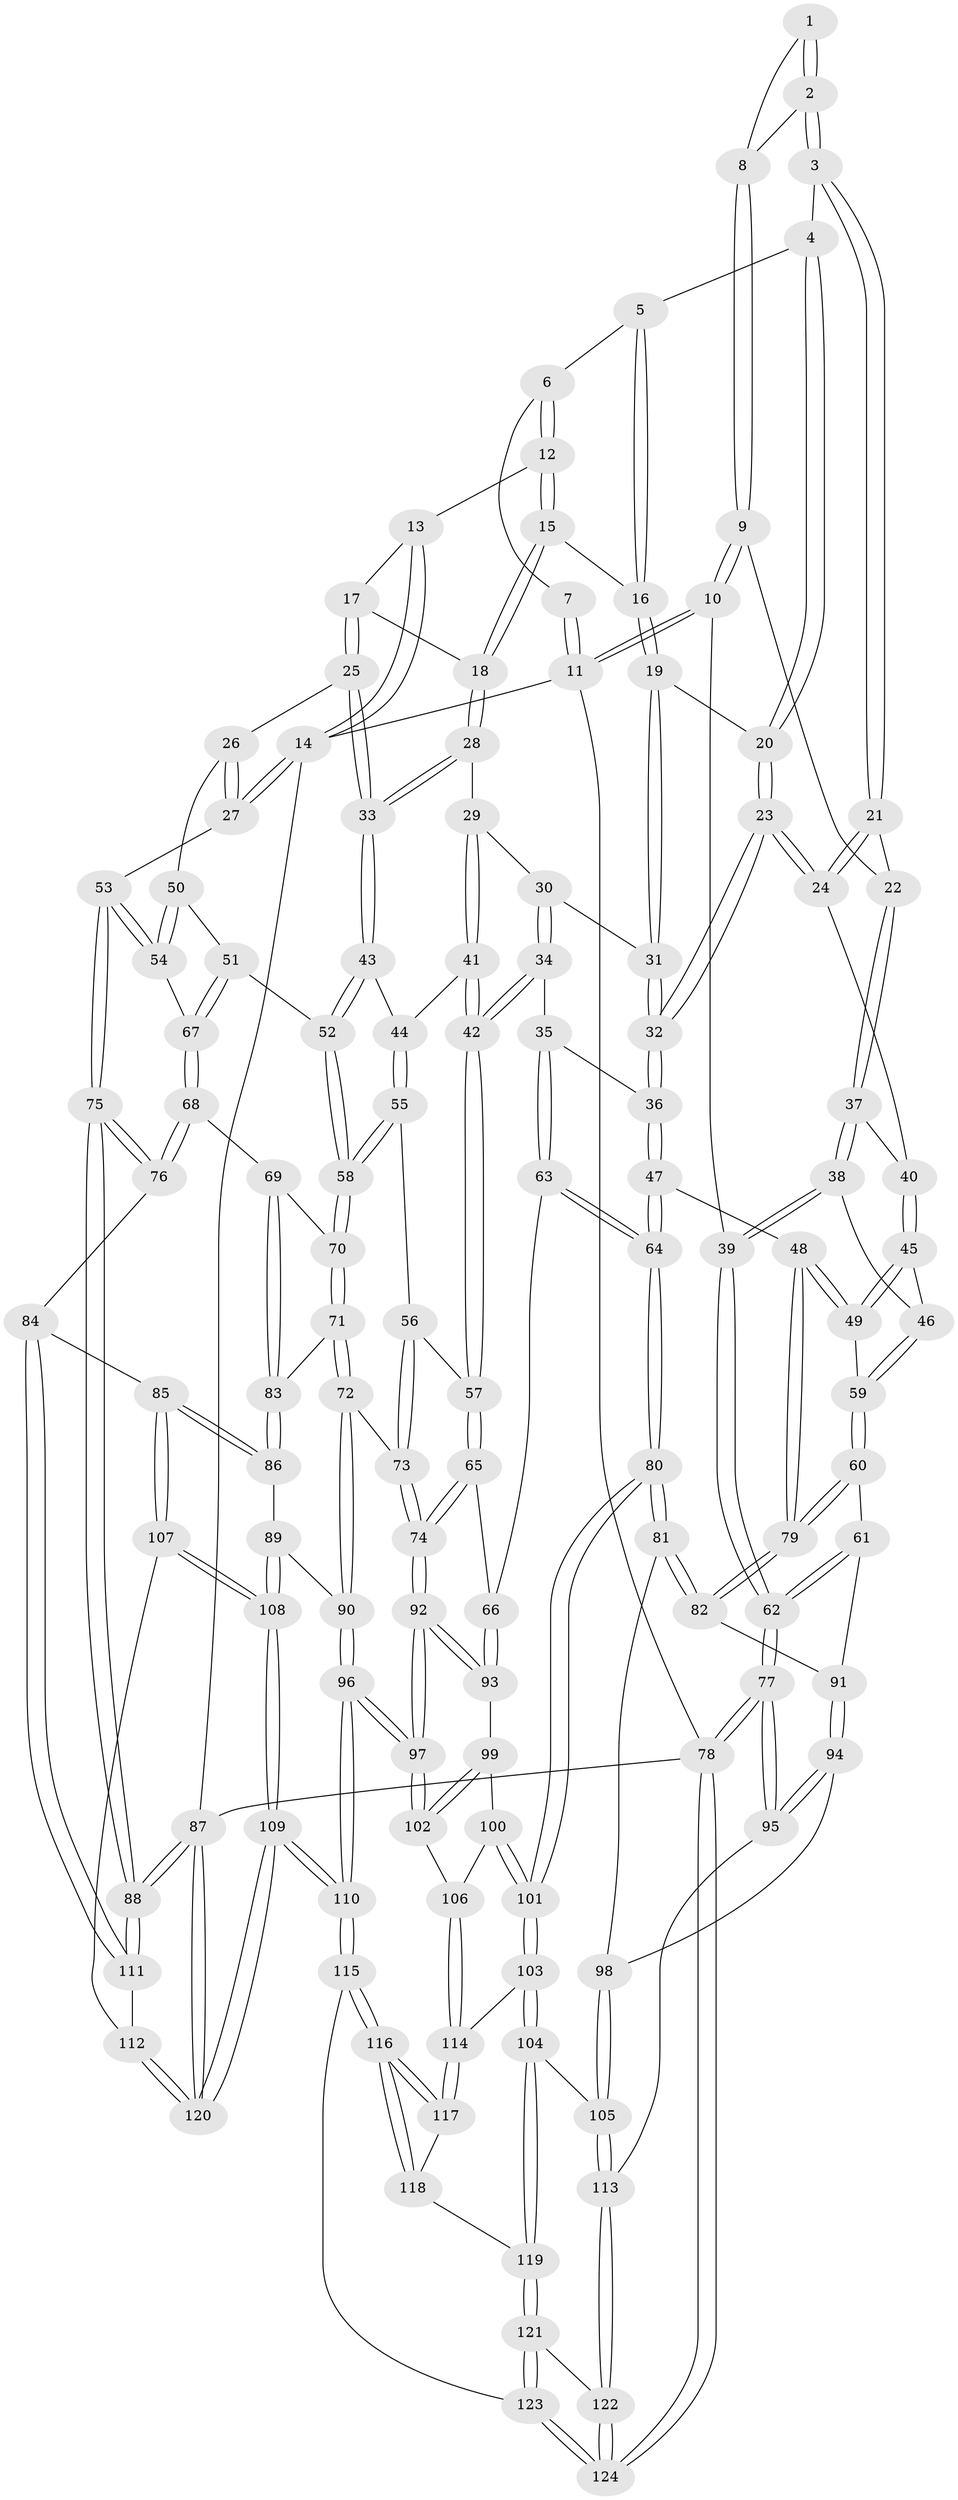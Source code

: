 // coarse degree distribution, {3: 0.632183908045977, 1: 0.011494252873563218, 4: 0.3448275862068966, 2: 0.011494252873563218}
// Generated by graph-tools (version 1.1) at 2025/38/03/04/25 23:38:31]
// undirected, 124 vertices, 307 edges
graph export_dot {
  node [color=gray90,style=filled];
  1 [pos="+0.2590930750602782+0"];
  2 [pos="+0.30997199169633455+0.1353999131418967"];
  3 [pos="+0.3115220052898746+0.13618439616367614"];
  4 [pos="+0.3620959795208093+0.11840656187840151"];
  5 [pos="+0.5210183552447183+0"];
  6 [pos="+0.5215396863478302+0"];
  7 [pos="+0.2346332217316764+0"];
  8 [pos="+0.19777035781971683+0.13333769321011277"];
  9 [pos="+0.10052825470419516+0.15312234583867806"];
  10 [pos="+0+0"];
  11 [pos="+0+0"];
  12 [pos="+0.639742483658212+0"];
  13 [pos="+0.7483252943597345+0"];
  14 [pos="+1+0"];
  15 [pos="+0.6019347110403871+0.18060764050256947"];
  16 [pos="+0.5092195903711456+0.17343194731904707"];
  17 [pos="+0.7530641391464066+0.1414976572658078"];
  18 [pos="+0.6498195348203067+0.21746409673887404"];
  19 [pos="+0.5045428124320992+0.1780547321200763"];
  20 [pos="+0.433862119227234+0.1752912421340114"];
  21 [pos="+0.3112488311271367+0.20165410265978417"];
  22 [pos="+0.14012298568445888+0.23343831773520152"];
  23 [pos="+0.3607850425030685+0.3313783604303756"];
  24 [pos="+0.32911055162902264+0.31578590297057163"];
  25 [pos="+0.8823676282290287+0.2806193836431849"];
  26 [pos="+0.9127541365019577+0.28196090319566175"];
  27 [pos="+1+0.21037332492937727"];
  28 [pos="+0.641726270462916+0.30141798080076504"];
  29 [pos="+0.6366379543269728+0.30562616844071716"];
  30 [pos="+0.5232246300866533+0.2589207454426495"];
  31 [pos="+0.5046965230820623+0.2378523288117167"];
  32 [pos="+0.37034121847984225+0.33998551985078457"];
  33 [pos="+0.7901613065024506+0.340428906536771"];
  34 [pos="+0.48383524835799685+0.42955918201606014"];
  35 [pos="+0.4698777321150753+0.4269955858081267"];
  36 [pos="+0.3903983253204611+0.37411252182013066"];
  37 [pos="+0.16491077306821036+0.30103133127971266"];
  38 [pos="+0.04363286947375052+0.3919427386161093"];
  39 [pos="+0+0.36385675375066723"];
  40 [pos="+0.21736930900463175+0.3311690510196591"];
  41 [pos="+0.6038648706745375+0.3673924923703458"];
  42 [pos="+0.49930392779180927+0.4350619645615042"];
  43 [pos="+0.7745365189946427+0.3993836729020604"];
  44 [pos="+0.6865105827239607+0.4458348828621798"];
  45 [pos="+0.2098133412616053+0.3890397316307588"];
  46 [pos="+0.08682192619596923+0.44738863600419526"];
  47 [pos="+0.2372242129899521+0.5535565190845964"];
  48 [pos="+0.22000057001127638+0.5466950534619794"];
  49 [pos="+0.2167575641532963+0.5442462617888465"];
  50 [pos="+0.902860489445055+0.3465396259935951"];
  51 [pos="+0.8353605634220534+0.5093315482156182"];
  52 [pos="+0.8093845447438031+0.4989131245180409"];
  53 [pos="+1+0.422642711829415"];
  54 [pos="+0.9066718839883219+0.5413406550156772"];
  55 [pos="+0.677375255989915+0.5102016358766284"];
  56 [pos="+0.6344968002020147+0.5277965227218889"];
  57 [pos="+0.5389966515630935+0.5082660498867724"];
  58 [pos="+0.7349888262200119+0.5383171440743777"];
  59 [pos="+0.12858800471564702+0.5297696736711285"];
  60 [pos="+0.022593050593225576+0.5913408769027534"];
  61 [pos="+0+0.5992690998611948"];
  62 [pos="+0+0.6165042459089907"];
  63 [pos="+0.33512692716039105+0.625802512662019"];
  64 [pos="+0.3111904821793918+0.6322894392827801"];
  65 [pos="+0.5148789960638818+0.6172109747558623"];
  66 [pos="+0.44224908054543555+0.6422928361359301"];
  67 [pos="+0.8945298510186322+0.5498826916562433"];
  68 [pos="+0.8893245740418938+0.5937842039625866"];
  69 [pos="+0.8659736764322009+0.6124302142074102"];
  70 [pos="+0.7372354217845172+0.5798150288977016"];
  71 [pos="+0.7189692585068098+0.6426341205260294"];
  72 [pos="+0.7109946589417441+0.653443368740562"];
  73 [pos="+0.6538708977172508+0.6585092374509135"];
  74 [pos="+0.5989033497996009+0.6954758120050808"];
  75 [pos="+1+0.6445316733939732"];
  76 [pos="+0.9272757575695849+0.6348736872044469"];
  77 [pos="+0+0.7955198762946915"];
  78 [pos="+0+1"];
  79 [pos="+0.13016912850089804+0.6734102238425888"];
  80 [pos="+0.2918194857449286+0.7210754576681515"];
  81 [pos="+0.13436679640573376+0.7059373143373698"];
  82 [pos="+0.13086929745634904+0.7011503167075354"];
  83 [pos="+0.8550941088136051+0.6259055782346845"];
  84 [pos="+0.9506493421321346+0.7638443108735673"];
  85 [pos="+0.917884546699515+0.7725306606358318"];
  86 [pos="+0.8106127778403808+0.7518510215723367"];
  87 [pos="+1+1"];
  88 [pos="+1+0.8306153801970928"];
  89 [pos="+0.8036219879719083+0.7546521292839434"];
  90 [pos="+0.7888756770563845+0.7552768927000238"];
  91 [pos="+0.0839915174343878+0.7035441623276932"];
  92 [pos="+0.5969550914852324+0.7128778302082974"];
  93 [pos="+0.4584996371068597+0.7187449383023519"];
  94 [pos="+0.010516729134357054+0.7812847120244384"];
  95 [pos="+0+0.8229306847319284"];
  96 [pos="+0.6451320391372655+0.8746619751883528"];
  97 [pos="+0.5955358751195059+0.801927560544593"];
  98 [pos="+0.1240567343966235+0.7623683433557409"];
  99 [pos="+0.45786932533012326+0.7371179161082532"];
  100 [pos="+0.36799429300090436+0.7671776500138127"];
  101 [pos="+0.2954268153645102+0.7585555576684593"];
  102 [pos="+0.5009714489359177+0.7981624001404062"];
  103 [pos="+0.28296041248125703+0.7996278739708756"];
  104 [pos="+0.27123649660502314+0.8243953244975912"];
  105 [pos="+0.16176478320685894+0.8108546985965296"];
  106 [pos="+0.46433702405419425+0.8194015696784023"];
  107 [pos="+0.8799734323929409+0.8892713996761274"];
  108 [pos="+0.8485843214931216+0.9181347160689849"];
  109 [pos="+0.7124331404968969+1"];
  110 [pos="+0.6634070912514674+1"];
  111 [pos="+1+0.8044762728417871"];
  112 [pos="+0.9354099525423518+0.8857380462094704"];
  113 [pos="+0.05421756569636917+0.888919056410492"];
  114 [pos="+0.44514285063760584+0.8530619359248252"];
  115 [pos="+0.5441065778273312+1"];
  116 [pos="+0.4946348962257304+1"];
  117 [pos="+0.4405156834920633+0.8879370794330964"];
  118 [pos="+0.3003050231329419+0.8573376695741349"];
  119 [pos="+0.27204945460878605+0.8363783357180795"];
  120 [pos="+1+1"];
  121 [pos="+0.24604072201187+0.8961931754621846"];
  122 [pos="+0.13537765649817796+0.9962915620852525"];
  123 [pos="+0.4485807183874865+1"];
  124 [pos="+0.11535252289374233+1"];
  1 -- 2;
  1 -- 2;
  1 -- 8;
  2 -- 3;
  2 -- 3;
  2 -- 8;
  3 -- 4;
  3 -- 21;
  3 -- 21;
  4 -- 5;
  4 -- 20;
  4 -- 20;
  5 -- 6;
  5 -- 16;
  5 -- 16;
  6 -- 7;
  6 -- 12;
  6 -- 12;
  7 -- 11;
  7 -- 11;
  8 -- 9;
  8 -- 9;
  9 -- 10;
  9 -- 10;
  9 -- 22;
  10 -- 11;
  10 -- 11;
  10 -- 39;
  11 -- 14;
  11 -- 78;
  12 -- 13;
  12 -- 15;
  12 -- 15;
  13 -- 14;
  13 -- 14;
  13 -- 17;
  14 -- 27;
  14 -- 27;
  14 -- 87;
  15 -- 16;
  15 -- 18;
  15 -- 18;
  16 -- 19;
  16 -- 19;
  17 -- 18;
  17 -- 25;
  17 -- 25;
  18 -- 28;
  18 -- 28;
  19 -- 20;
  19 -- 31;
  19 -- 31;
  20 -- 23;
  20 -- 23;
  21 -- 22;
  21 -- 24;
  21 -- 24;
  22 -- 37;
  22 -- 37;
  23 -- 24;
  23 -- 24;
  23 -- 32;
  23 -- 32;
  24 -- 40;
  25 -- 26;
  25 -- 33;
  25 -- 33;
  26 -- 27;
  26 -- 27;
  26 -- 50;
  27 -- 53;
  28 -- 29;
  28 -- 33;
  28 -- 33;
  29 -- 30;
  29 -- 41;
  29 -- 41;
  30 -- 31;
  30 -- 34;
  30 -- 34;
  31 -- 32;
  31 -- 32;
  32 -- 36;
  32 -- 36;
  33 -- 43;
  33 -- 43;
  34 -- 35;
  34 -- 42;
  34 -- 42;
  35 -- 36;
  35 -- 63;
  35 -- 63;
  36 -- 47;
  36 -- 47;
  37 -- 38;
  37 -- 38;
  37 -- 40;
  38 -- 39;
  38 -- 39;
  38 -- 46;
  39 -- 62;
  39 -- 62;
  40 -- 45;
  40 -- 45;
  41 -- 42;
  41 -- 42;
  41 -- 44;
  42 -- 57;
  42 -- 57;
  43 -- 44;
  43 -- 52;
  43 -- 52;
  44 -- 55;
  44 -- 55;
  45 -- 46;
  45 -- 49;
  45 -- 49;
  46 -- 59;
  46 -- 59;
  47 -- 48;
  47 -- 64;
  47 -- 64;
  48 -- 49;
  48 -- 49;
  48 -- 79;
  48 -- 79;
  49 -- 59;
  50 -- 51;
  50 -- 54;
  50 -- 54;
  51 -- 52;
  51 -- 67;
  51 -- 67;
  52 -- 58;
  52 -- 58;
  53 -- 54;
  53 -- 54;
  53 -- 75;
  53 -- 75;
  54 -- 67;
  55 -- 56;
  55 -- 58;
  55 -- 58;
  56 -- 57;
  56 -- 73;
  56 -- 73;
  57 -- 65;
  57 -- 65;
  58 -- 70;
  58 -- 70;
  59 -- 60;
  59 -- 60;
  60 -- 61;
  60 -- 79;
  60 -- 79;
  61 -- 62;
  61 -- 62;
  61 -- 91;
  62 -- 77;
  62 -- 77;
  63 -- 64;
  63 -- 64;
  63 -- 66;
  64 -- 80;
  64 -- 80;
  65 -- 66;
  65 -- 74;
  65 -- 74;
  66 -- 93;
  66 -- 93;
  67 -- 68;
  67 -- 68;
  68 -- 69;
  68 -- 76;
  68 -- 76;
  69 -- 70;
  69 -- 83;
  69 -- 83;
  70 -- 71;
  70 -- 71;
  71 -- 72;
  71 -- 72;
  71 -- 83;
  72 -- 73;
  72 -- 90;
  72 -- 90;
  73 -- 74;
  73 -- 74;
  74 -- 92;
  74 -- 92;
  75 -- 76;
  75 -- 76;
  75 -- 88;
  75 -- 88;
  76 -- 84;
  77 -- 78;
  77 -- 78;
  77 -- 95;
  77 -- 95;
  78 -- 124;
  78 -- 124;
  78 -- 87;
  79 -- 82;
  79 -- 82;
  80 -- 81;
  80 -- 81;
  80 -- 101;
  80 -- 101;
  81 -- 82;
  81 -- 82;
  81 -- 98;
  82 -- 91;
  83 -- 86;
  83 -- 86;
  84 -- 85;
  84 -- 111;
  84 -- 111;
  85 -- 86;
  85 -- 86;
  85 -- 107;
  85 -- 107;
  86 -- 89;
  87 -- 88;
  87 -- 88;
  87 -- 120;
  87 -- 120;
  88 -- 111;
  88 -- 111;
  89 -- 90;
  89 -- 108;
  89 -- 108;
  90 -- 96;
  90 -- 96;
  91 -- 94;
  91 -- 94;
  92 -- 93;
  92 -- 93;
  92 -- 97;
  92 -- 97;
  93 -- 99;
  94 -- 95;
  94 -- 95;
  94 -- 98;
  95 -- 113;
  96 -- 97;
  96 -- 97;
  96 -- 110;
  96 -- 110;
  97 -- 102;
  97 -- 102;
  98 -- 105;
  98 -- 105;
  99 -- 100;
  99 -- 102;
  99 -- 102;
  100 -- 101;
  100 -- 101;
  100 -- 106;
  101 -- 103;
  101 -- 103;
  102 -- 106;
  103 -- 104;
  103 -- 104;
  103 -- 114;
  104 -- 105;
  104 -- 119;
  104 -- 119;
  105 -- 113;
  105 -- 113;
  106 -- 114;
  106 -- 114;
  107 -- 108;
  107 -- 108;
  107 -- 112;
  108 -- 109;
  108 -- 109;
  109 -- 110;
  109 -- 110;
  109 -- 120;
  109 -- 120;
  110 -- 115;
  110 -- 115;
  111 -- 112;
  112 -- 120;
  112 -- 120;
  113 -- 122;
  113 -- 122;
  114 -- 117;
  114 -- 117;
  115 -- 116;
  115 -- 116;
  115 -- 123;
  116 -- 117;
  116 -- 117;
  116 -- 118;
  116 -- 118;
  117 -- 118;
  118 -- 119;
  119 -- 121;
  119 -- 121;
  121 -- 122;
  121 -- 123;
  121 -- 123;
  122 -- 124;
  122 -- 124;
  123 -- 124;
  123 -- 124;
}
